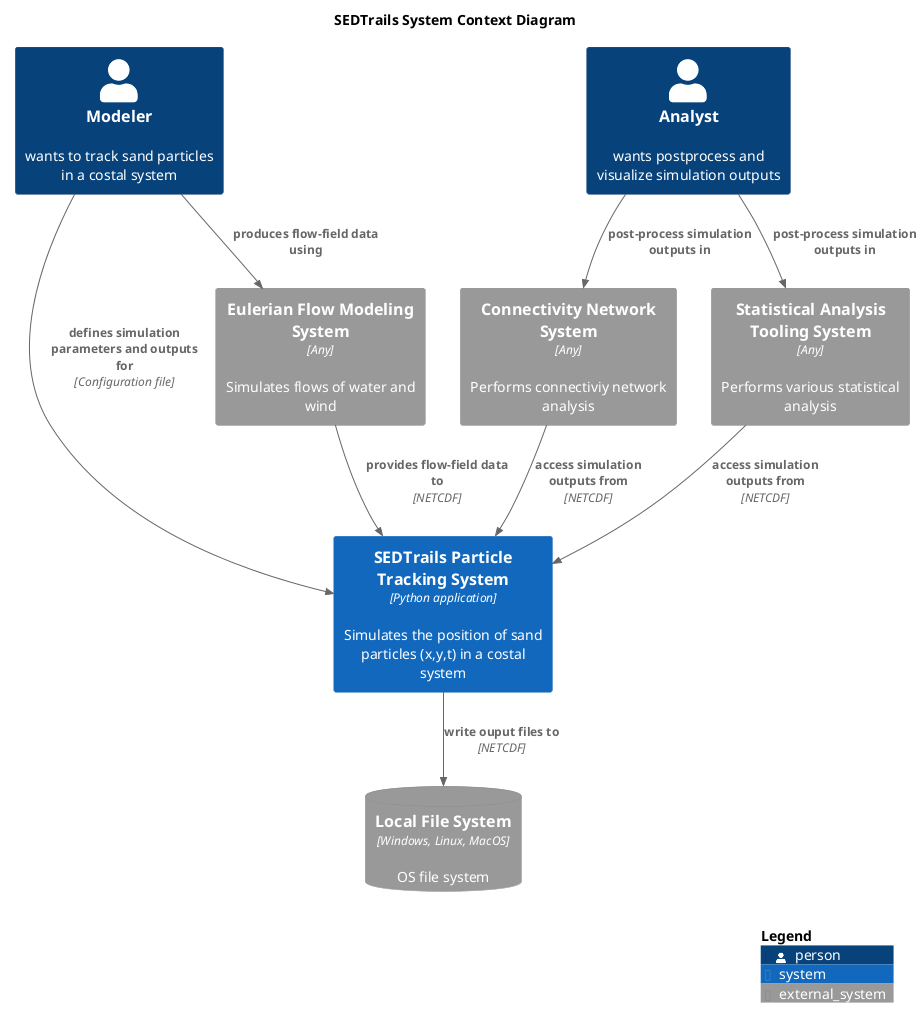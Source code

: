 @startuml SedtrailContext
!include <C4/C4_Container>

title SEDTrails System Context Diagram
' scale 2

Person(modeler, "Modeler", "wants to track sand particles in a costal system")
Person(analyst, "Analyst", "wants postprocess and visualize simulation outputs")


System(sedtrails, "SEDTrails Particle Tracking System", "Simulates the position of sand particles (x,y,t) in a costal system", $type="Python application")


System_Ext(flowSystem, "Eulerian Flow Modeling System", "Simulates flows of water and wind", $type="Any")


System_Ext(connectivityNetworkSys, "Connectivity Network System", "Performs connectiviy network analysis", $type="Any")
System_Ext(statisticsSys, "Statistical Analysis Tooling System", "Performs various statistical analysis", $type="Any")
SystemDb_Ext(fileSystem, "Local File System", "OS file system", $type="Windows, Linux, MacOS")

Rel(analyst, connectivityNetworkSys, "post-process simulation outputs in")
Rel(analyst, statisticsSys, "post-process simulation outputs in")
Rel(sedtrails, fileSystem, "write ouput files to", "NETCDF")


Rel(modeler, sedtrails, "defines simulation parameters and outputs for", "Configuration file")
Rel(modeler, flowSystem, "produces flow-field data using")
Rel(connectivityNetworkSys, sedtrails, "access simulation outputs from", "NETCDF")
Rel(statisticsSys, sedtrails, "access simulation outputs from", "NETCDF")

Rel(flowSystem, sedtrails, "provides flow-field data to ", "NETCDF")

SHOW_LEGEND()
@enduml